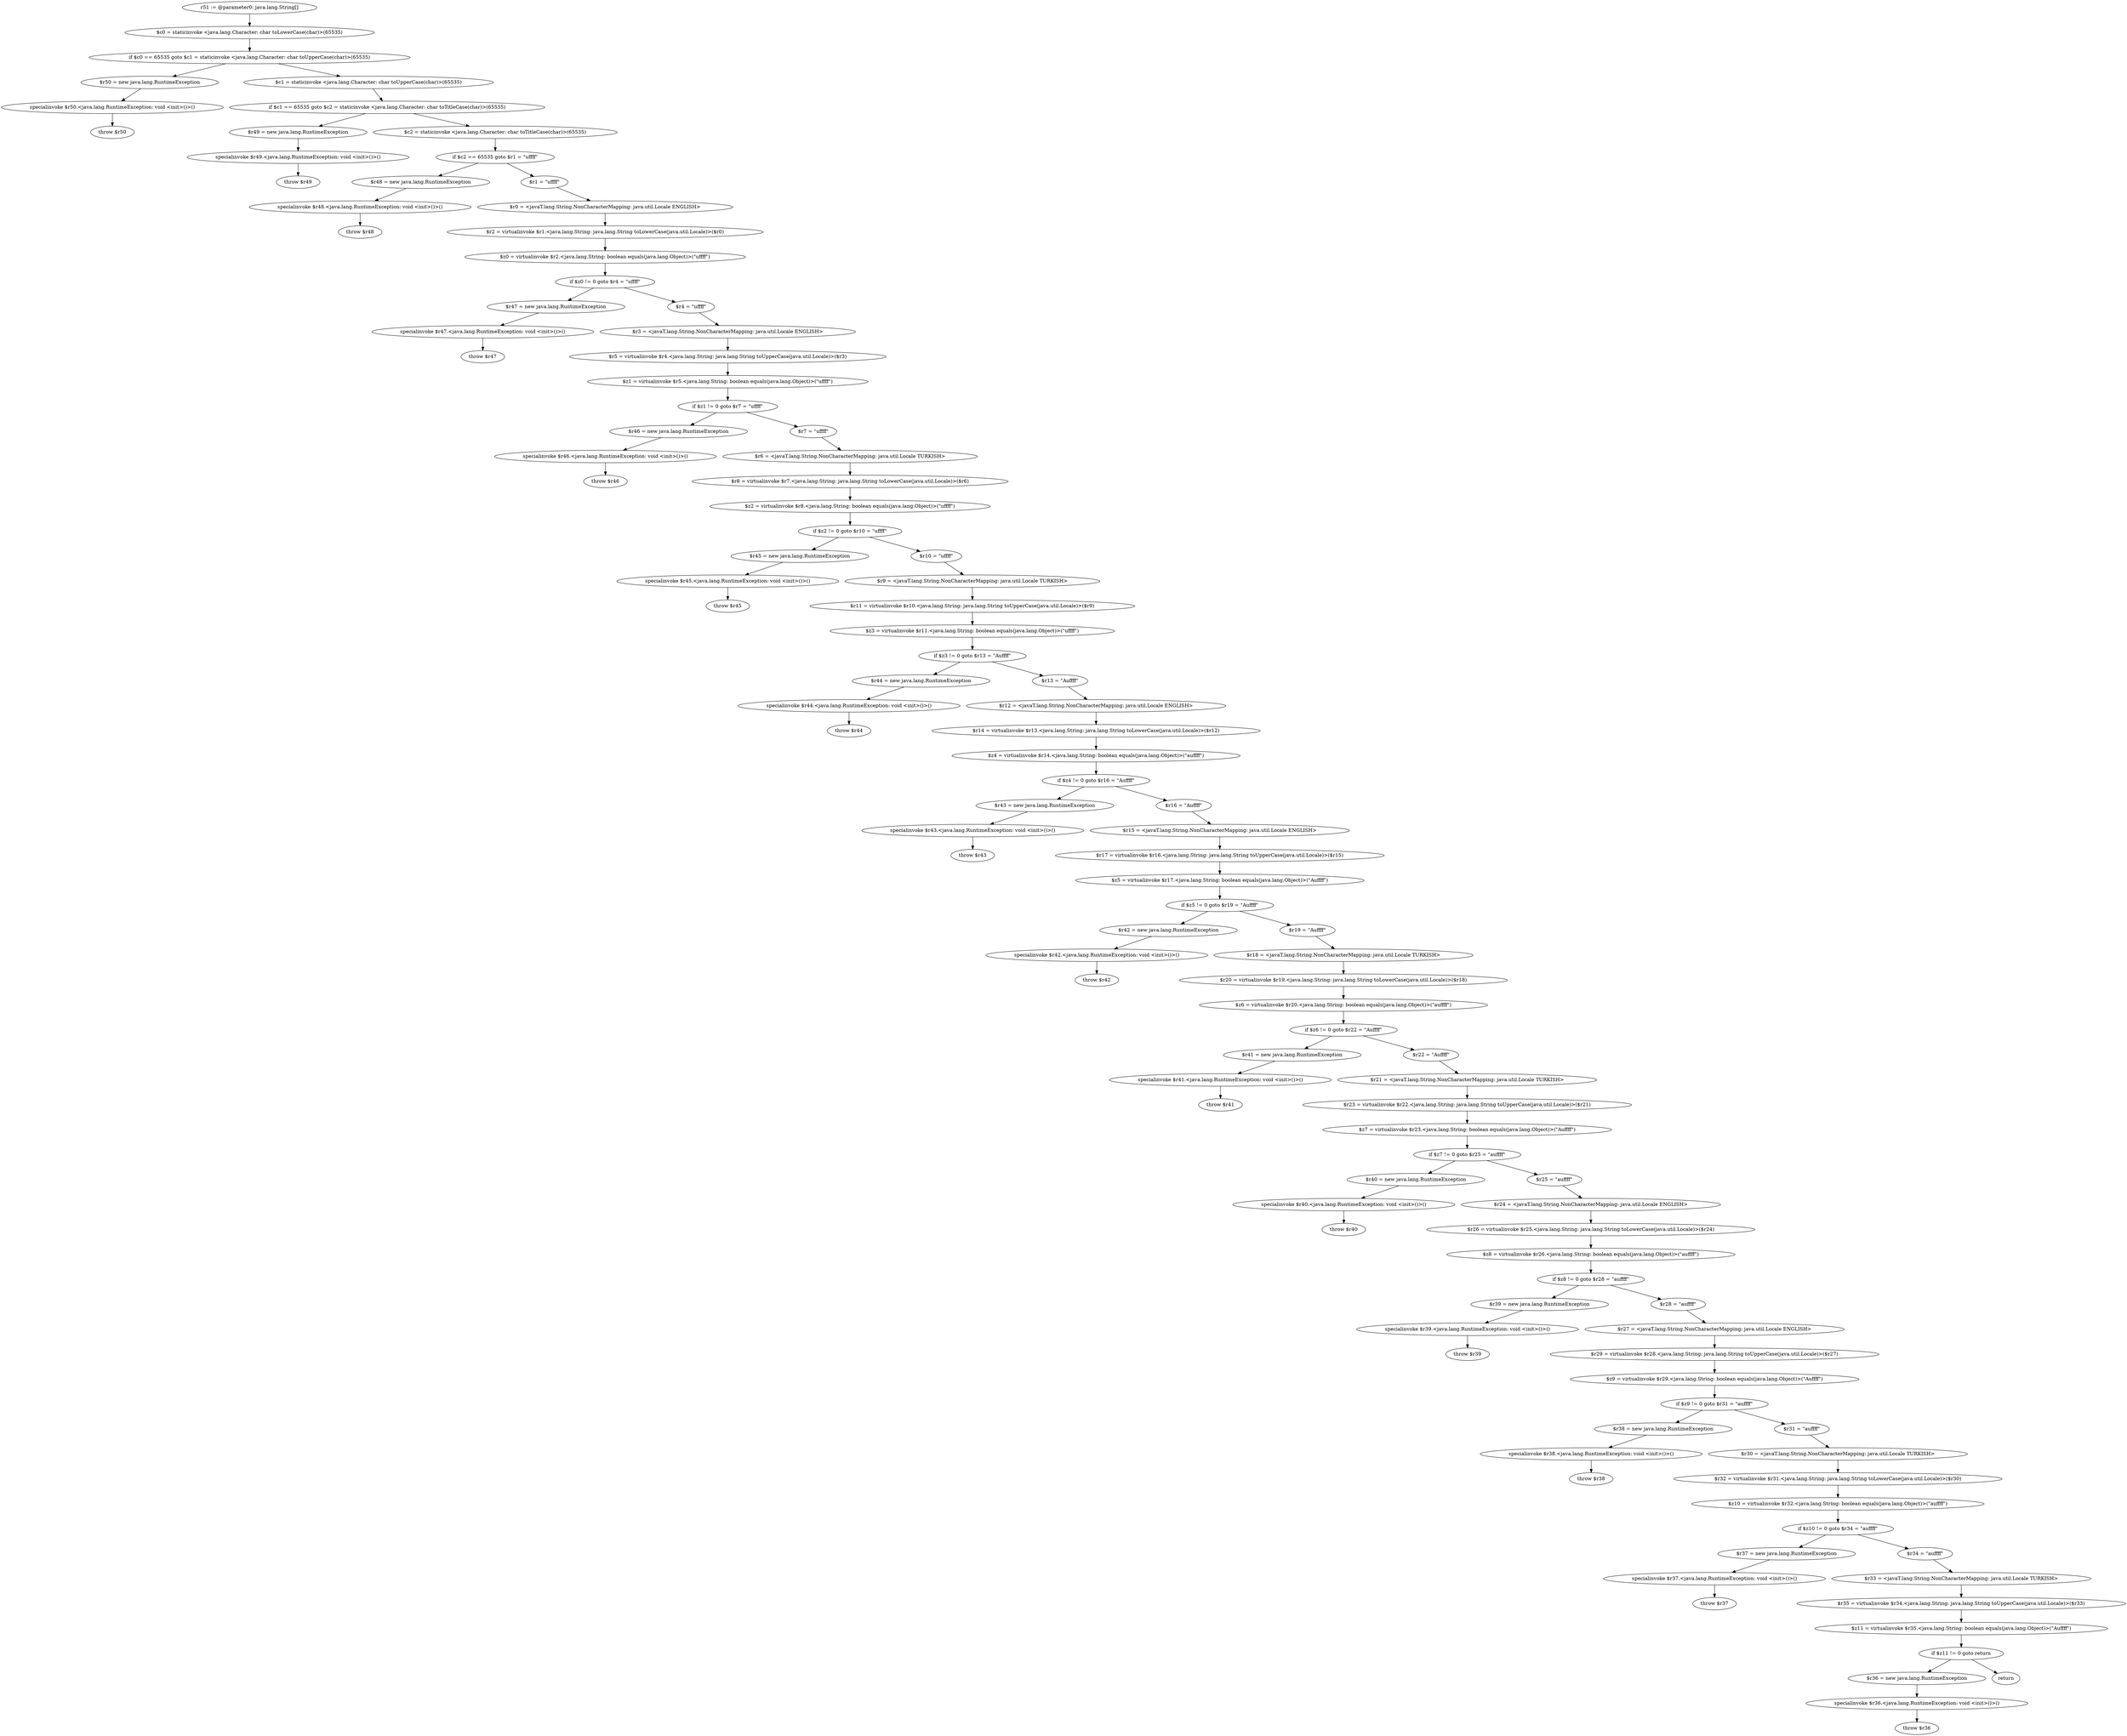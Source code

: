 digraph "unitGraph" {
    "r51 := @parameter0: java.lang.String[]"
    "$c0 = staticinvoke <java.lang.Character: char toLowerCase(char)>(65535)"
    "if $c0 == 65535 goto $c1 = staticinvoke <java.lang.Character: char toUpperCase(char)>(65535)"
    "$r50 = new java.lang.RuntimeException"
    "specialinvoke $r50.<java.lang.RuntimeException: void <init>()>()"
    "throw $r50"
    "$c1 = staticinvoke <java.lang.Character: char toUpperCase(char)>(65535)"
    "if $c1 == 65535 goto $c2 = staticinvoke <java.lang.Character: char toTitleCase(char)>(65535)"
    "$r49 = new java.lang.RuntimeException"
    "specialinvoke $r49.<java.lang.RuntimeException: void <init>()>()"
    "throw $r49"
    "$c2 = staticinvoke <java.lang.Character: char toTitleCase(char)>(65535)"
    "if $c2 == 65535 goto $r1 = \"\uffff\""
    "$r48 = new java.lang.RuntimeException"
    "specialinvoke $r48.<java.lang.RuntimeException: void <init>()>()"
    "throw $r48"
    "$r1 = \"\uffff\""
    "$r0 = <javaT.lang.String.NonCharacterMapping: java.util.Locale ENGLISH>"
    "$r2 = virtualinvoke $r1.<java.lang.String: java.lang.String toLowerCase(java.util.Locale)>($r0)"
    "$z0 = virtualinvoke $r2.<java.lang.String: boolean equals(java.lang.Object)>(\"\uffff\")"
    "if $z0 != 0 goto $r4 = \"\uffff\""
    "$r47 = new java.lang.RuntimeException"
    "specialinvoke $r47.<java.lang.RuntimeException: void <init>()>()"
    "throw $r47"
    "$r4 = \"\uffff\""
    "$r3 = <javaT.lang.String.NonCharacterMapping: java.util.Locale ENGLISH>"
    "$r5 = virtualinvoke $r4.<java.lang.String: java.lang.String toUpperCase(java.util.Locale)>($r3)"
    "$z1 = virtualinvoke $r5.<java.lang.String: boolean equals(java.lang.Object)>(\"\uffff\")"
    "if $z1 != 0 goto $r7 = \"\uffff\""
    "$r46 = new java.lang.RuntimeException"
    "specialinvoke $r46.<java.lang.RuntimeException: void <init>()>()"
    "throw $r46"
    "$r7 = \"\uffff\""
    "$r6 = <javaT.lang.String.NonCharacterMapping: java.util.Locale TURKISH>"
    "$r8 = virtualinvoke $r7.<java.lang.String: java.lang.String toLowerCase(java.util.Locale)>($r6)"
    "$z2 = virtualinvoke $r8.<java.lang.String: boolean equals(java.lang.Object)>(\"\uffff\")"
    "if $z2 != 0 goto $r10 = \"\uffff\""
    "$r45 = new java.lang.RuntimeException"
    "specialinvoke $r45.<java.lang.RuntimeException: void <init>()>()"
    "throw $r45"
    "$r10 = \"\uffff\""
    "$r9 = <javaT.lang.String.NonCharacterMapping: java.util.Locale TURKISH>"
    "$r11 = virtualinvoke $r10.<java.lang.String: java.lang.String toUpperCase(java.util.Locale)>($r9)"
    "$z3 = virtualinvoke $r11.<java.lang.String: boolean equals(java.lang.Object)>(\"\uffff\")"
    "if $z3 != 0 goto $r13 = \"A\uffff\""
    "$r44 = new java.lang.RuntimeException"
    "specialinvoke $r44.<java.lang.RuntimeException: void <init>()>()"
    "throw $r44"
    "$r13 = \"A\uffff\""
    "$r12 = <javaT.lang.String.NonCharacterMapping: java.util.Locale ENGLISH>"
    "$r14 = virtualinvoke $r13.<java.lang.String: java.lang.String toLowerCase(java.util.Locale)>($r12)"
    "$z4 = virtualinvoke $r14.<java.lang.String: boolean equals(java.lang.Object)>(\"a\uffff\")"
    "if $z4 != 0 goto $r16 = \"A\uffff\""
    "$r43 = new java.lang.RuntimeException"
    "specialinvoke $r43.<java.lang.RuntimeException: void <init>()>()"
    "throw $r43"
    "$r16 = \"A\uffff\""
    "$r15 = <javaT.lang.String.NonCharacterMapping: java.util.Locale ENGLISH>"
    "$r17 = virtualinvoke $r16.<java.lang.String: java.lang.String toUpperCase(java.util.Locale)>($r15)"
    "$z5 = virtualinvoke $r17.<java.lang.String: boolean equals(java.lang.Object)>(\"A\uffff\")"
    "if $z5 != 0 goto $r19 = \"A\uffff\""
    "$r42 = new java.lang.RuntimeException"
    "specialinvoke $r42.<java.lang.RuntimeException: void <init>()>()"
    "throw $r42"
    "$r19 = \"A\uffff\""
    "$r18 = <javaT.lang.String.NonCharacterMapping: java.util.Locale TURKISH>"
    "$r20 = virtualinvoke $r19.<java.lang.String: java.lang.String toLowerCase(java.util.Locale)>($r18)"
    "$z6 = virtualinvoke $r20.<java.lang.String: boolean equals(java.lang.Object)>(\"a\uffff\")"
    "if $z6 != 0 goto $r22 = \"A\uffff\""
    "$r41 = new java.lang.RuntimeException"
    "specialinvoke $r41.<java.lang.RuntimeException: void <init>()>()"
    "throw $r41"
    "$r22 = \"A\uffff\""
    "$r21 = <javaT.lang.String.NonCharacterMapping: java.util.Locale TURKISH>"
    "$r23 = virtualinvoke $r22.<java.lang.String: java.lang.String toUpperCase(java.util.Locale)>($r21)"
    "$z7 = virtualinvoke $r23.<java.lang.String: boolean equals(java.lang.Object)>(\"A\uffff\")"
    "if $z7 != 0 goto $r25 = \"a\uffff\""
    "$r40 = new java.lang.RuntimeException"
    "specialinvoke $r40.<java.lang.RuntimeException: void <init>()>()"
    "throw $r40"
    "$r25 = \"a\uffff\""
    "$r24 = <javaT.lang.String.NonCharacterMapping: java.util.Locale ENGLISH>"
    "$r26 = virtualinvoke $r25.<java.lang.String: java.lang.String toLowerCase(java.util.Locale)>($r24)"
    "$z8 = virtualinvoke $r26.<java.lang.String: boolean equals(java.lang.Object)>(\"a\uffff\")"
    "if $z8 != 0 goto $r28 = \"a\uffff\""
    "$r39 = new java.lang.RuntimeException"
    "specialinvoke $r39.<java.lang.RuntimeException: void <init>()>()"
    "throw $r39"
    "$r28 = \"a\uffff\""
    "$r27 = <javaT.lang.String.NonCharacterMapping: java.util.Locale ENGLISH>"
    "$r29 = virtualinvoke $r28.<java.lang.String: java.lang.String toUpperCase(java.util.Locale)>($r27)"
    "$z9 = virtualinvoke $r29.<java.lang.String: boolean equals(java.lang.Object)>(\"A\uffff\")"
    "if $z9 != 0 goto $r31 = \"a\uffff\""
    "$r38 = new java.lang.RuntimeException"
    "specialinvoke $r38.<java.lang.RuntimeException: void <init>()>()"
    "throw $r38"
    "$r31 = \"a\uffff\""
    "$r30 = <javaT.lang.String.NonCharacterMapping: java.util.Locale TURKISH>"
    "$r32 = virtualinvoke $r31.<java.lang.String: java.lang.String toLowerCase(java.util.Locale)>($r30)"
    "$z10 = virtualinvoke $r32.<java.lang.String: boolean equals(java.lang.Object)>(\"a\uffff\")"
    "if $z10 != 0 goto $r34 = \"a\uffff\""
    "$r37 = new java.lang.RuntimeException"
    "specialinvoke $r37.<java.lang.RuntimeException: void <init>()>()"
    "throw $r37"
    "$r34 = \"a\uffff\""
    "$r33 = <javaT.lang.String.NonCharacterMapping: java.util.Locale TURKISH>"
    "$r35 = virtualinvoke $r34.<java.lang.String: java.lang.String toUpperCase(java.util.Locale)>($r33)"
    "$z11 = virtualinvoke $r35.<java.lang.String: boolean equals(java.lang.Object)>(\"A\uffff\")"
    "if $z11 != 0 goto return"
    "$r36 = new java.lang.RuntimeException"
    "specialinvoke $r36.<java.lang.RuntimeException: void <init>()>()"
    "throw $r36"
    "return"
    "r51 := @parameter0: java.lang.String[]"->"$c0 = staticinvoke <java.lang.Character: char toLowerCase(char)>(65535)";
    "$c0 = staticinvoke <java.lang.Character: char toLowerCase(char)>(65535)"->"if $c0 == 65535 goto $c1 = staticinvoke <java.lang.Character: char toUpperCase(char)>(65535)";
    "if $c0 == 65535 goto $c1 = staticinvoke <java.lang.Character: char toUpperCase(char)>(65535)"->"$r50 = new java.lang.RuntimeException";
    "if $c0 == 65535 goto $c1 = staticinvoke <java.lang.Character: char toUpperCase(char)>(65535)"->"$c1 = staticinvoke <java.lang.Character: char toUpperCase(char)>(65535)";
    "$r50 = new java.lang.RuntimeException"->"specialinvoke $r50.<java.lang.RuntimeException: void <init>()>()";
    "specialinvoke $r50.<java.lang.RuntimeException: void <init>()>()"->"throw $r50";
    "$c1 = staticinvoke <java.lang.Character: char toUpperCase(char)>(65535)"->"if $c1 == 65535 goto $c2 = staticinvoke <java.lang.Character: char toTitleCase(char)>(65535)";
    "if $c1 == 65535 goto $c2 = staticinvoke <java.lang.Character: char toTitleCase(char)>(65535)"->"$r49 = new java.lang.RuntimeException";
    "if $c1 == 65535 goto $c2 = staticinvoke <java.lang.Character: char toTitleCase(char)>(65535)"->"$c2 = staticinvoke <java.lang.Character: char toTitleCase(char)>(65535)";
    "$r49 = new java.lang.RuntimeException"->"specialinvoke $r49.<java.lang.RuntimeException: void <init>()>()";
    "specialinvoke $r49.<java.lang.RuntimeException: void <init>()>()"->"throw $r49";
    "$c2 = staticinvoke <java.lang.Character: char toTitleCase(char)>(65535)"->"if $c2 == 65535 goto $r1 = \"\uffff\"";
    "if $c2 == 65535 goto $r1 = \"\uffff\""->"$r48 = new java.lang.RuntimeException";
    "if $c2 == 65535 goto $r1 = \"\uffff\""->"$r1 = \"\uffff\"";
    "$r48 = new java.lang.RuntimeException"->"specialinvoke $r48.<java.lang.RuntimeException: void <init>()>()";
    "specialinvoke $r48.<java.lang.RuntimeException: void <init>()>()"->"throw $r48";
    "$r1 = \"\uffff\""->"$r0 = <javaT.lang.String.NonCharacterMapping: java.util.Locale ENGLISH>";
    "$r0 = <javaT.lang.String.NonCharacterMapping: java.util.Locale ENGLISH>"->"$r2 = virtualinvoke $r1.<java.lang.String: java.lang.String toLowerCase(java.util.Locale)>($r0)";
    "$r2 = virtualinvoke $r1.<java.lang.String: java.lang.String toLowerCase(java.util.Locale)>($r0)"->"$z0 = virtualinvoke $r2.<java.lang.String: boolean equals(java.lang.Object)>(\"\uffff\")";
    "$z0 = virtualinvoke $r2.<java.lang.String: boolean equals(java.lang.Object)>(\"\uffff\")"->"if $z0 != 0 goto $r4 = \"\uffff\"";
    "if $z0 != 0 goto $r4 = \"\uffff\""->"$r47 = new java.lang.RuntimeException";
    "if $z0 != 0 goto $r4 = \"\uffff\""->"$r4 = \"\uffff\"";
    "$r47 = new java.lang.RuntimeException"->"specialinvoke $r47.<java.lang.RuntimeException: void <init>()>()";
    "specialinvoke $r47.<java.lang.RuntimeException: void <init>()>()"->"throw $r47";
    "$r4 = \"\uffff\""->"$r3 = <javaT.lang.String.NonCharacterMapping: java.util.Locale ENGLISH>";
    "$r3 = <javaT.lang.String.NonCharacterMapping: java.util.Locale ENGLISH>"->"$r5 = virtualinvoke $r4.<java.lang.String: java.lang.String toUpperCase(java.util.Locale)>($r3)";
    "$r5 = virtualinvoke $r4.<java.lang.String: java.lang.String toUpperCase(java.util.Locale)>($r3)"->"$z1 = virtualinvoke $r5.<java.lang.String: boolean equals(java.lang.Object)>(\"\uffff\")";
    "$z1 = virtualinvoke $r5.<java.lang.String: boolean equals(java.lang.Object)>(\"\uffff\")"->"if $z1 != 0 goto $r7 = \"\uffff\"";
    "if $z1 != 0 goto $r7 = \"\uffff\""->"$r46 = new java.lang.RuntimeException";
    "if $z1 != 0 goto $r7 = \"\uffff\""->"$r7 = \"\uffff\"";
    "$r46 = new java.lang.RuntimeException"->"specialinvoke $r46.<java.lang.RuntimeException: void <init>()>()";
    "specialinvoke $r46.<java.lang.RuntimeException: void <init>()>()"->"throw $r46";
    "$r7 = \"\uffff\""->"$r6 = <javaT.lang.String.NonCharacterMapping: java.util.Locale TURKISH>";
    "$r6 = <javaT.lang.String.NonCharacterMapping: java.util.Locale TURKISH>"->"$r8 = virtualinvoke $r7.<java.lang.String: java.lang.String toLowerCase(java.util.Locale)>($r6)";
    "$r8 = virtualinvoke $r7.<java.lang.String: java.lang.String toLowerCase(java.util.Locale)>($r6)"->"$z2 = virtualinvoke $r8.<java.lang.String: boolean equals(java.lang.Object)>(\"\uffff\")";
    "$z2 = virtualinvoke $r8.<java.lang.String: boolean equals(java.lang.Object)>(\"\uffff\")"->"if $z2 != 0 goto $r10 = \"\uffff\"";
    "if $z2 != 0 goto $r10 = \"\uffff\""->"$r45 = new java.lang.RuntimeException";
    "if $z2 != 0 goto $r10 = \"\uffff\""->"$r10 = \"\uffff\"";
    "$r45 = new java.lang.RuntimeException"->"specialinvoke $r45.<java.lang.RuntimeException: void <init>()>()";
    "specialinvoke $r45.<java.lang.RuntimeException: void <init>()>()"->"throw $r45";
    "$r10 = \"\uffff\""->"$r9 = <javaT.lang.String.NonCharacterMapping: java.util.Locale TURKISH>";
    "$r9 = <javaT.lang.String.NonCharacterMapping: java.util.Locale TURKISH>"->"$r11 = virtualinvoke $r10.<java.lang.String: java.lang.String toUpperCase(java.util.Locale)>($r9)";
    "$r11 = virtualinvoke $r10.<java.lang.String: java.lang.String toUpperCase(java.util.Locale)>($r9)"->"$z3 = virtualinvoke $r11.<java.lang.String: boolean equals(java.lang.Object)>(\"\uffff\")";
    "$z3 = virtualinvoke $r11.<java.lang.String: boolean equals(java.lang.Object)>(\"\uffff\")"->"if $z3 != 0 goto $r13 = \"A\uffff\"";
    "if $z3 != 0 goto $r13 = \"A\uffff\""->"$r44 = new java.lang.RuntimeException";
    "if $z3 != 0 goto $r13 = \"A\uffff\""->"$r13 = \"A\uffff\"";
    "$r44 = new java.lang.RuntimeException"->"specialinvoke $r44.<java.lang.RuntimeException: void <init>()>()";
    "specialinvoke $r44.<java.lang.RuntimeException: void <init>()>()"->"throw $r44";
    "$r13 = \"A\uffff\""->"$r12 = <javaT.lang.String.NonCharacterMapping: java.util.Locale ENGLISH>";
    "$r12 = <javaT.lang.String.NonCharacterMapping: java.util.Locale ENGLISH>"->"$r14 = virtualinvoke $r13.<java.lang.String: java.lang.String toLowerCase(java.util.Locale)>($r12)";
    "$r14 = virtualinvoke $r13.<java.lang.String: java.lang.String toLowerCase(java.util.Locale)>($r12)"->"$z4 = virtualinvoke $r14.<java.lang.String: boolean equals(java.lang.Object)>(\"a\uffff\")";
    "$z4 = virtualinvoke $r14.<java.lang.String: boolean equals(java.lang.Object)>(\"a\uffff\")"->"if $z4 != 0 goto $r16 = \"A\uffff\"";
    "if $z4 != 0 goto $r16 = \"A\uffff\""->"$r43 = new java.lang.RuntimeException";
    "if $z4 != 0 goto $r16 = \"A\uffff\""->"$r16 = \"A\uffff\"";
    "$r43 = new java.lang.RuntimeException"->"specialinvoke $r43.<java.lang.RuntimeException: void <init>()>()";
    "specialinvoke $r43.<java.lang.RuntimeException: void <init>()>()"->"throw $r43";
    "$r16 = \"A\uffff\""->"$r15 = <javaT.lang.String.NonCharacterMapping: java.util.Locale ENGLISH>";
    "$r15 = <javaT.lang.String.NonCharacterMapping: java.util.Locale ENGLISH>"->"$r17 = virtualinvoke $r16.<java.lang.String: java.lang.String toUpperCase(java.util.Locale)>($r15)";
    "$r17 = virtualinvoke $r16.<java.lang.String: java.lang.String toUpperCase(java.util.Locale)>($r15)"->"$z5 = virtualinvoke $r17.<java.lang.String: boolean equals(java.lang.Object)>(\"A\uffff\")";
    "$z5 = virtualinvoke $r17.<java.lang.String: boolean equals(java.lang.Object)>(\"A\uffff\")"->"if $z5 != 0 goto $r19 = \"A\uffff\"";
    "if $z5 != 0 goto $r19 = \"A\uffff\""->"$r42 = new java.lang.RuntimeException";
    "if $z5 != 0 goto $r19 = \"A\uffff\""->"$r19 = \"A\uffff\"";
    "$r42 = new java.lang.RuntimeException"->"specialinvoke $r42.<java.lang.RuntimeException: void <init>()>()";
    "specialinvoke $r42.<java.lang.RuntimeException: void <init>()>()"->"throw $r42";
    "$r19 = \"A\uffff\""->"$r18 = <javaT.lang.String.NonCharacterMapping: java.util.Locale TURKISH>";
    "$r18 = <javaT.lang.String.NonCharacterMapping: java.util.Locale TURKISH>"->"$r20 = virtualinvoke $r19.<java.lang.String: java.lang.String toLowerCase(java.util.Locale)>($r18)";
    "$r20 = virtualinvoke $r19.<java.lang.String: java.lang.String toLowerCase(java.util.Locale)>($r18)"->"$z6 = virtualinvoke $r20.<java.lang.String: boolean equals(java.lang.Object)>(\"a\uffff\")";
    "$z6 = virtualinvoke $r20.<java.lang.String: boolean equals(java.lang.Object)>(\"a\uffff\")"->"if $z6 != 0 goto $r22 = \"A\uffff\"";
    "if $z6 != 0 goto $r22 = \"A\uffff\""->"$r41 = new java.lang.RuntimeException";
    "if $z6 != 0 goto $r22 = \"A\uffff\""->"$r22 = \"A\uffff\"";
    "$r41 = new java.lang.RuntimeException"->"specialinvoke $r41.<java.lang.RuntimeException: void <init>()>()";
    "specialinvoke $r41.<java.lang.RuntimeException: void <init>()>()"->"throw $r41";
    "$r22 = \"A\uffff\""->"$r21 = <javaT.lang.String.NonCharacterMapping: java.util.Locale TURKISH>";
    "$r21 = <javaT.lang.String.NonCharacterMapping: java.util.Locale TURKISH>"->"$r23 = virtualinvoke $r22.<java.lang.String: java.lang.String toUpperCase(java.util.Locale)>($r21)";
    "$r23 = virtualinvoke $r22.<java.lang.String: java.lang.String toUpperCase(java.util.Locale)>($r21)"->"$z7 = virtualinvoke $r23.<java.lang.String: boolean equals(java.lang.Object)>(\"A\uffff\")";
    "$z7 = virtualinvoke $r23.<java.lang.String: boolean equals(java.lang.Object)>(\"A\uffff\")"->"if $z7 != 0 goto $r25 = \"a\uffff\"";
    "if $z7 != 0 goto $r25 = \"a\uffff\""->"$r40 = new java.lang.RuntimeException";
    "if $z7 != 0 goto $r25 = \"a\uffff\""->"$r25 = \"a\uffff\"";
    "$r40 = new java.lang.RuntimeException"->"specialinvoke $r40.<java.lang.RuntimeException: void <init>()>()";
    "specialinvoke $r40.<java.lang.RuntimeException: void <init>()>()"->"throw $r40";
    "$r25 = \"a\uffff\""->"$r24 = <javaT.lang.String.NonCharacterMapping: java.util.Locale ENGLISH>";
    "$r24 = <javaT.lang.String.NonCharacterMapping: java.util.Locale ENGLISH>"->"$r26 = virtualinvoke $r25.<java.lang.String: java.lang.String toLowerCase(java.util.Locale)>($r24)";
    "$r26 = virtualinvoke $r25.<java.lang.String: java.lang.String toLowerCase(java.util.Locale)>($r24)"->"$z8 = virtualinvoke $r26.<java.lang.String: boolean equals(java.lang.Object)>(\"a\uffff\")";
    "$z8 = virtualinvoke $r26.<java.lang.String: boolean equals(java.lang.Object)>(\"a\uffff\")"->"if $z8 != 0 goto $r28 = \"a\uffff\"";
    "if $z8 != 0 goto $r28 = \"a\uffff\""->"$r39 = new java.lang.RuntimeException";
    "if $z8 != 0 goto $r28 = \"a\uffff\""->"$r28 = \"a\uffff\"";
    "$r39 = new java.lang.RuntimeException"->"specialinvoke $r39.<java.lang.RuntimeException: void <init>()>()";
    "specialinvoke $r39.<java.lang.RuntimeException: void <init>()>()"->"throw $r39";
    "$r28 = \"a\uffff\""->"$r27 = <javaT.lang.String.NonCharacterMapping: java.util.Locale ENGLISH>";
    "$r27 = <javaT.lang.String.NonCharacterMapping: java.util.Locale ENGLISH>"->"$r29 = virtualinvoke $r28.<java.lang.String: java.lang.String toUpperCase(java.util.Locale)>($r27)";
    "$r29 = virtualinvoke $r28.<java.lang.String: java.lang.String toUpperCase(java.util.Locale)>($r27)"->"$z9 = virtualinvoke $r29.<java.lang.String: boolean equals(java.lang.Object)>(\"A\uffff\")";
    "$z9 = virtualinvoke $r29.<java.lang.String: boolean equals(java.lang.Object)>(\"A\uffff\")"->"if $z9 != 0 goto $r31 = \"a\uffff\"";
    "if $z9 != 0 goto $r31 = \"a\uffff\""->"$r38 = new java.lang.RuntimeException";
    "if $z9 != 0 goto $r31 = \"a\uffff\""->"$r31 = \"a\uffff\"";
    "$r38 = new java.lang.RuntimeException"->"specialinvoke $r38.<java.lang.RuntimeException: void <init>()>()";
    "specialinvoke $r38.<java.lang.RuntimeException: void <init>()>()"->"throw $r38";
    "$r31 = \"a\uffff\""->"$r30 = <javaT.lang.String.NonCharacterMapping: java.util.Locale TURKISH>";
    "$r30 = <javaT.lang.String.NonCharacterMapping: java.util.Locale TURKISH>"->"$r32 = virtualinvoke $r31.<java.lang.String: java.lang.String toLowerCase(java.util.Locale)>($r30)";
    "$r32 = virtualinvoke $r31.<java.lang.String: java.lang.String toLowerCase(java.util.Locale)>($r30)"->"$z10 = virtualinvoke $r32.<java.lang.String: boolean equals(java.lang.Object)>(\"a\uffff\")";
    "$z10 = virtualinvoke $r32.<java.lang.String: boolean equals(java.lang.Object)>(\"a\uffff\")"->"if $z10 != 0 goto $r34 = \"a\uffff\"";
    "if $z10 != 0 goto $r34 = \"a\uffff\""->"$r37 = new java.lang.RuntimeException";
    "if $z10 != 0 goto $r34 = \"a\uffff\""->"$r34 = \"a\uffff\"";
    "$r37 = new java.lang.RuntimeException"->"specialinvoke $r37.<java.lang.RuntimeException: void <init>()>()";
    "specialinvoke $r37.<java.lang.RuntimeException: void <init>()>()"->"throw $r37";
    "$r34 = \"a\uffff\""->"$r33 = <javaT.lang.String.NonCharacterMapping: java.util.Locale TURKISH>";
    "$r33 = <javaT.lang.String.NonCharacterMapping: java.util.Locale TURKISH>"->"$r35 = virtualinvoke $r34.<java.lang.String: java.lang.String toUpperCase(java.util.Locale)>($r33)";
    "$r35 = virtualinvoke $r34.<java.lang.String: java.lang.String toUpperCase(java.util.Locale)>($r33)"->"$z11 = virtualinvoke $r35.<java.lang.String: boolean equals(java.lang.Object)>(\"A\uffff\")";
    "$z11 = virtualinvoke $r35.<java.lang.String: boolean equals(java.lang.Object)>(\"A\uffff\")"->"if $z11 != 0 goto return";
    "if $z11 != 0 goto return"->"$r36 = new java.lang.RuntimeException";
    "if $z11 != 0 goto return"->"return";
    "$r36 = new java.lang.RuntimeException"->"specialinvoke $r36.<java.lang.RuntimeException: void <init>()>()";
    "specialinvoke $r36.<java.lang.RuntimeException: void <init>()>()"->"throw $r36";
}
